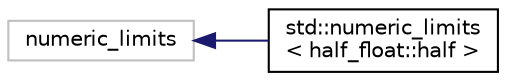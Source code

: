 digraph "Graphical Class Hierarchy"
{
  edge [fontname="Helvetica",fontsize="10",labelfontname="Helvetica",labelfontsize="10"];
  node [fontname="Helvetica",fontsize="10",shape=record];
  rankdir="LR";
  Node1 [label="numeric_limits",height=0.2,width=0.4,color="grey75", fillcolor="white", style="filled"];
  Node1 -> Node2 [dir="back",color="midnightblue",fontsize="10",style="solid",fontname="Helvetica"];
  Node2 [label="std::numeric_limits\l\< half_float::half \>",height=0.2,width=0.4,color="black", fillcolor="white", style="filled",URL="$classstd_1_1numeric__limits_3_01half__float_1_1half_01_4.html"];
}
